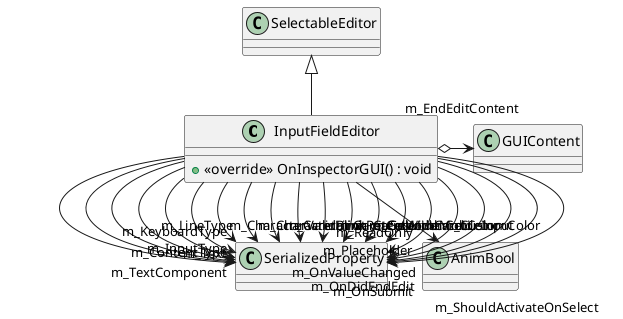 @startuml
class InputFieldEditor {
    + <<override>> OnInspectorGUI() : void
}
SelectableEditor <|-- InputFieldEditor
InputFieldEditor --> "m_TextComponent" SerializedProperty
InputFieldEditor --> "m_Text" SerializedProperty
InputFieldEditor --> "m_ContentType" SerializedProperty
InputFieldEditor --> "m_LineType" SerializedProperty
InputFieldEditor --> "m_InputType" SerializedProperty
InputFieldEditor --> "m_CharacterValidation" SerializedProperty
InputFieldEditor --> "m_KeyboardType" SerializedProperty
InputFieldEditor --> "m_CharacterLimit" SerializedProperty
InputFieldEditor --> "m_CaretBlinkRate" SerializedProperty
InputFieldEditor --> "m_CaretWidth" SerializedProperty
InputFieldEditor --> "m_CaretColor" SerializedProperty
InputFieldEditor --> "m_CustomCaretColor" SerializedProperty
InputFieldEditor --> "m_SelectionColor" SerializedProperty
InputFieldEditor --> "m_HideMobileInput" SerializedProperty
InputFieldEditor --> "m_Placeholder" SerializedProperty
InputFieldEditor --> "m_OnValueChanged" SerializedProperty
InputFieldEditor --> "m_OnSubmit" SerializedProperty
InputFieldEditor --> "m_OnDidEndEdit" SerializedProperty
InputFieldEditor --> "m_ReadOnly" SerializedProperty
InputFieldEditor --> "m_ShouldActivateOnSelect" SerializedProperty
InputFieldEditor --> "m_CustomColor" AnimBool
InputFieldEditor o-> "m_EndEditContent" GUIContent
@enduml

